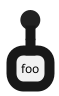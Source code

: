 {
  "sha1": "dzxpz2ia0mgdunichtjqdugg5rfv49x",
  "insertion": {
    "when": "2024-06-01T09:03:03.676Z",
    "user": "plantuml@gmail.com"
  }
}
@startuml
skinparam ActivityBorderThickness 10
start
:foo;
@enduml
